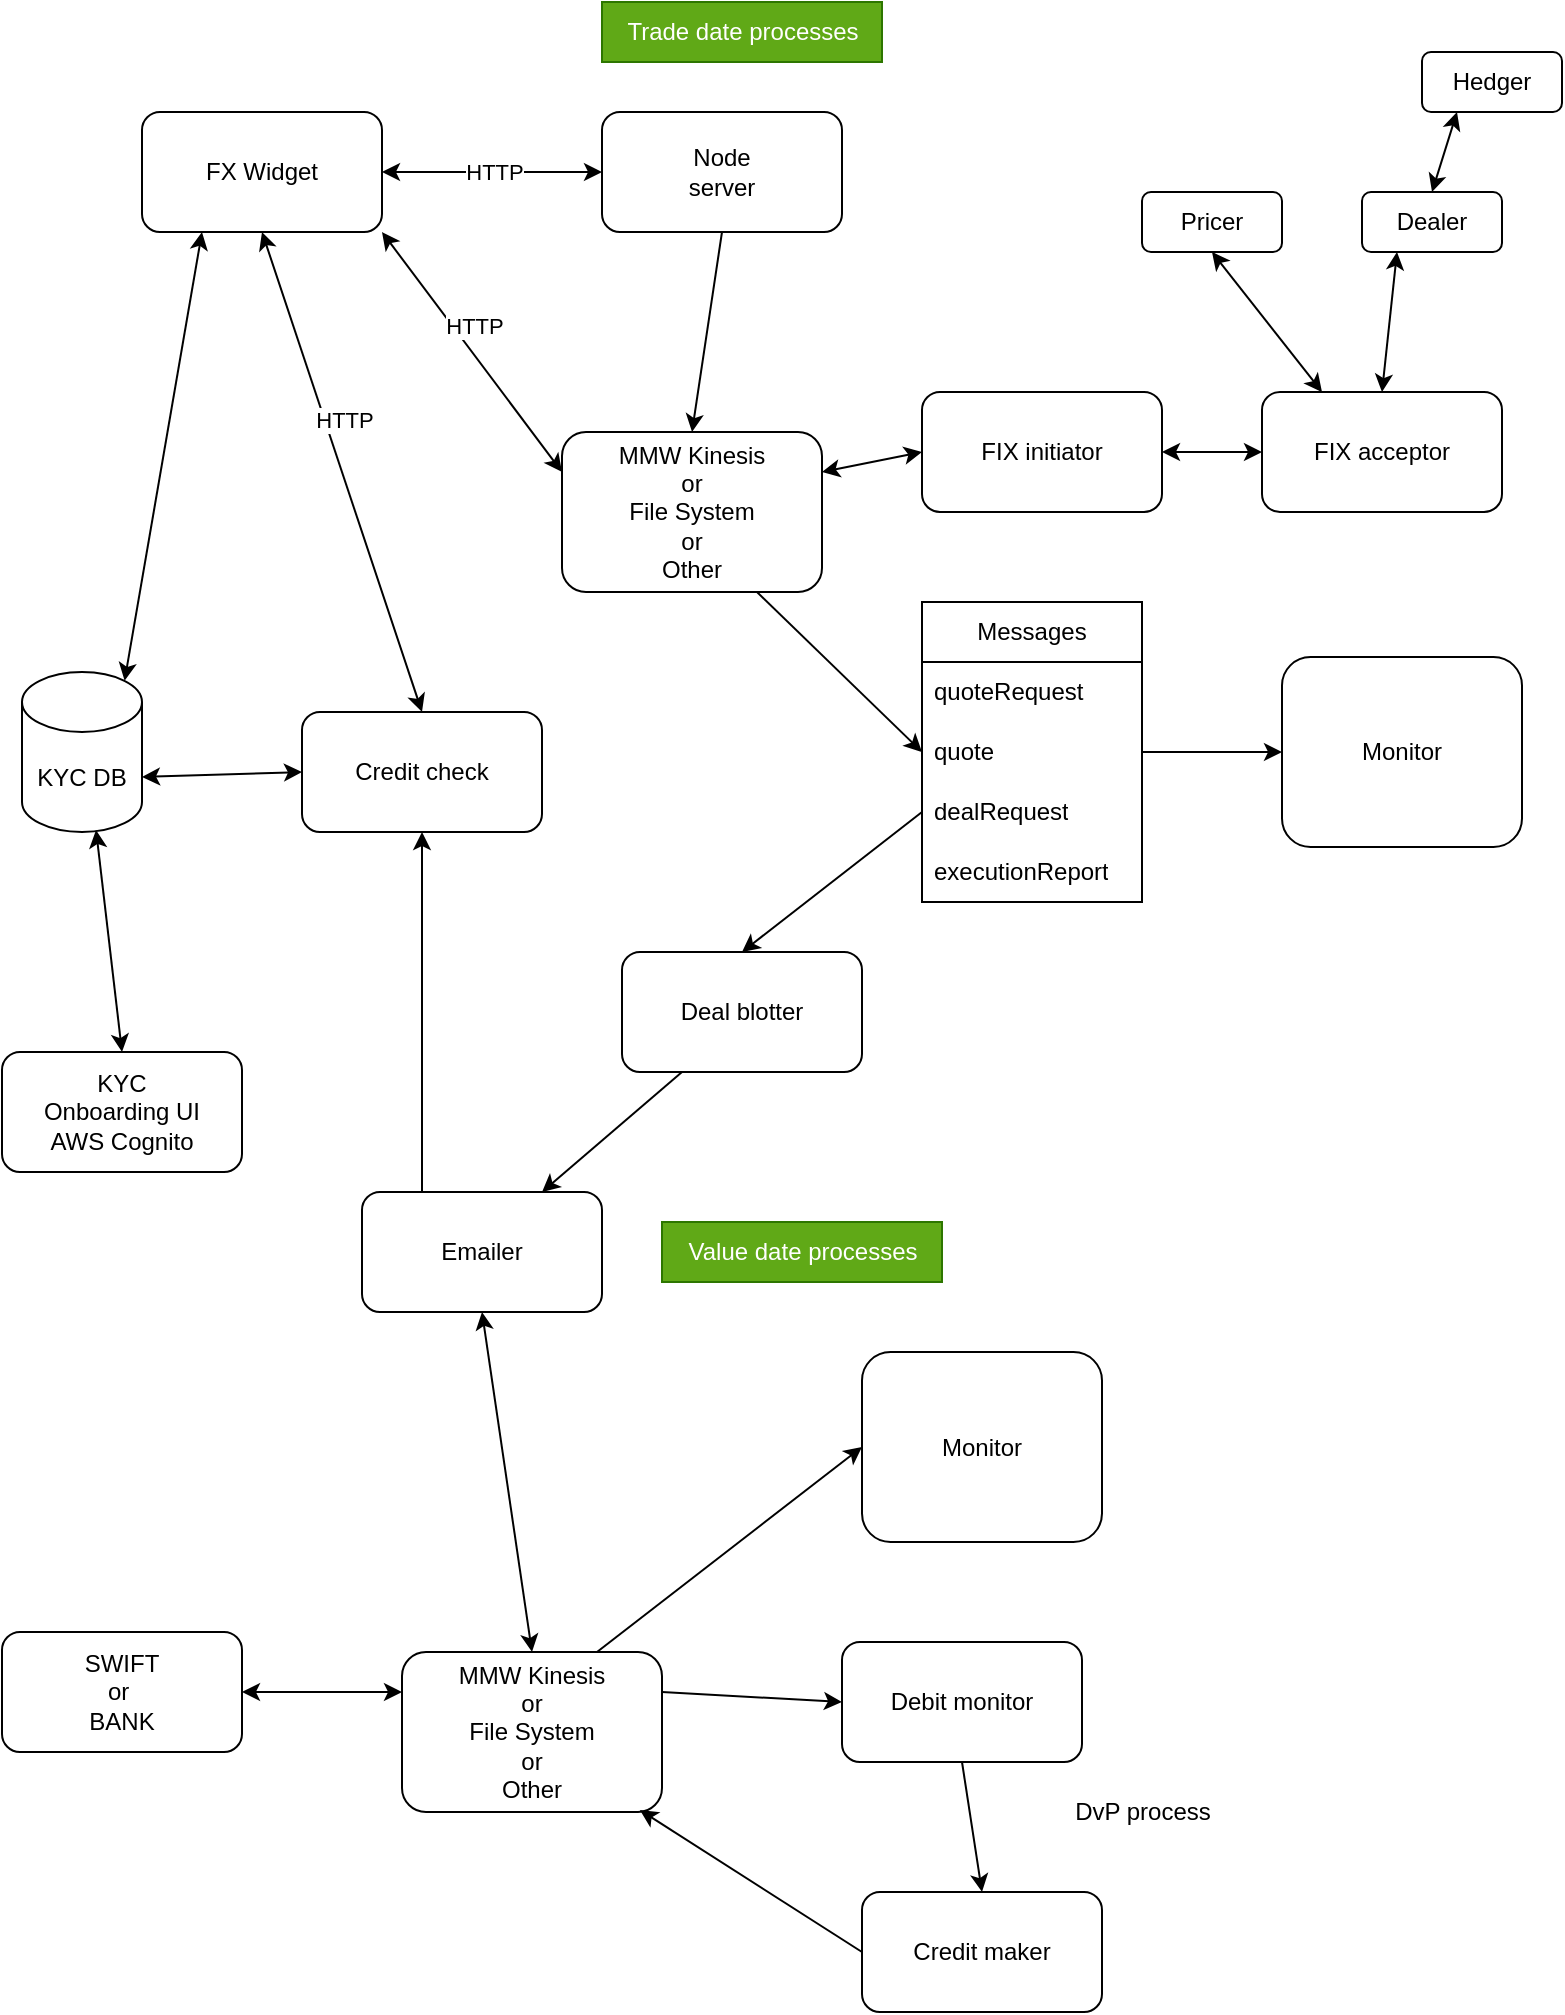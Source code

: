 <mxfile>
    <diagram id="RnvROO-fHxQEMewYnGY0" name="Page-1">
        <mxGraphModel dx="1436" dy="1030" grid="1" gridSize="10" guides="1" tooltips="1" connect="1" arrows="1" fold="1" page="1" pageScale="1" pageWidth="850" pageHeight="1100" math="0" shadow="0">
            <root>
                <mxCell id="0"/>
                <mxCell id="1" parent="0"/>
                <mxCell id="2" value="FX Widget" style="rounded=1;whiteSpace=wrap;html=1;" parent="1" vertex="1">
                    <mxGeometry x="100" y="70" width="120" height="60" as="geometry"/>
                </mxCell>
                <mxCell id="35" style="edgeStyle=none;html=1;exitX=0.5;exitY=1;exitDx=0;exitDy=0;entryX=0.5;entryY=0;entryDx=0;entryDy=0;" parent="1" source="3" target="20" edge="1">
                    <mxGeometry relative="1" as="geometry"/>
                </mxCell>
                <mxCell id="3" value="Node&lt;br&gt;server" style="rounded=1;whiteSpace=wrap;html=1;" parent="1" vertex="1">
                    <mxGeometry x="330" y="70" width="120" height="60" as="geometry"/>
                </mxCell>
                <mxCell id="6" value="" style="endArrow=classic;startArrow=classic;html=1;entryX=0;entryY=0.5;entryDx=0;entryDy=0;exitX=1;exitY=0.5;exitDx=0;exitDy=0;" parent="1" source="2" target="3" edge="1">
                    <mxGeometry width="50" height="50" relative="1" as="geometry">
                        <mxPoint x="400" y="480" as="sourcePoint"/>
                        <mxPoint x="450" y="430" as="targetPoint"/>
                    </mxGeometry>
                </mxCell>
                <mxCell id="7" value="HTTP" style="edgeLabel;html=1;align=center;verticalAlign=middle;resizable=0;points=[];" parent="6" vertex="1" connectable="0">
                    <mxGeometry x="-0.2" y="-3" relative="1" as="geometry">
                        <mxPoint x="12" y="-3" as="offset"/>
                    </mxGeometry>
                </mxCell>
                <mxCell id="11" value="Messages" style="swimlane;fontStyle=0;childLayout=stackLayout;horizontal=1;startSize=30;horizontalStack=0;resizeParent=1;resizeParentMax=0;resizeLast=0;collapsible=1;marginBottom=0;whiteSpace=wrap;html=1;" parent="1" vertex="1">
                    <mxGeometry x="490" y="315" width="110" height="150" as="geometry"/>
                </mxCell>
                <mxCell id="12" value="quoteRequest" style="text;strokeColor=none;fillColor=none;align=left;verticalAlign=middle;spacingLeft=4;spacingRight=4;overflow=hidden;points=[[0,0.5],[1,0.5]];portConstraint=eastwest;rotatable=0;whiteSpace=wrap;html=1;" parent="11" vertex="1">
                    <mxGeometry y="30" width="110" height="30" as="geometry"/>
                </mxCell>
                <mxCell id="13" value="quote" style="text;strokeColor=none;fillColor=none;align=left;verticalAlign=middle;spacingLeft=4;spacingRight=4;overflow=hidden;points=[[0,0.5],[1,0.5]];portConstraint=eastwest;rotatable=0;whiteSpace=wrap;html=1;" parent="11" vertex="1">
                    <mxGeometry y="60" width="110" height="30" as="geometry"/>
                </mxCell>
                <mxCell id="14" value="dealRequest" style="text;strokeColor=none;fillColor=none;align=left;verticalAlign=middle;spacingLeft=4;spacingRight=4;overflow=hidden;points=[[0,0.5],[1,0.5]];portConstraint=eastwest;rotatable=0;whiteSpace=wrap;html=1;" parent="11" vertex="1">
                    <mxGeometry y="90" width="110" height="30" as="geometry"/>
                </mxCell>
                <mxCell id="15" value="executionReport" style="text;strokeColor=none;fillColor=none;align=left;verticalAlign=middle;spacingLeft=4;spacingRight=4;overflow=hidden;points=[[0,0.5],[1,0.5]];portConstraint=eastwest;rotatable=0;whiteSpace=wrap;html=1;" parent="11" vertex="1">
                    <mxGeometry y="120" width="110" height="30" as="geometry"/>
                </mxCell>
                <mxCell id="16" value="KYC &lt;br&gt;Onboarding UI&lt;br&gt;AWS Cognito" style="rounded=1;whiteSpace=wrap;html=1;" parent="1" vertex="1">
                    <mxGeometry x="30" y="540" width="120" height="60" as="geometry"/>
                </mxCell>
                <mxCell id="18" value="" style="endArrow=classic;startArrow=classic;html=1;entryX=0;entryY=0.25;entryDx=0;entryDy=0;exitX=1;exitY=1;exitDx=0;exitDy=0;" parent="1" source="2" target="20" edge="1">
                    <mxGeometry width="50" height="50" relative="1" as="geometry">
                        <mxPoint x="230" y="150" as="sourcePoint"/>
                        <mxPoint x="330" y="170" as="targetPoint"/>
                    </mxGeometry>
                </mxCell>
                <mxCell id="19" value="HTTP" style="edgeLabel;html=1;align=center;verticalAlign=middle;resizable=0;points=[];" parent="18" vertex="1" connectable="0">
                    <mxGeometry x="-0.2" y="-3" relative="1" as="geometry">
                        <mxPoint x="12" y="-3" as="offset"/>
                    </mxGeometry>
                </mxCell>
                <mxCell id="28" style="edgeStyle=none;html=1;exitX=0.75;exitY=1;exitDx=0;exitDy=0;entryX=0;entryY=0.5;entryDx=0;entryDy=0;" parent="1" source="20" target="13" edge="1">
                    <mxGeometry relative="1" as="geometry"/>
                </mxCell>
                <mxCell id="20" value="MMW Kinesis&lt;br&gt;or&lt;br&gt;File System&lt;br&gt;or&lt;br&gt;Other" style="rounded=1;whiteSpace=wrap;html=1;" parent="1" vertex="1">
                    <mxGeometry x="310" y="230" width="130" height="80" as="geometry"/>
                </mxCell>
                <mxCell id="21" value="KYC DB" style="shape=cylinder3;whiteSpace=wrap;html=1;boundedLbl=1;backgroundOutline=1;size=15;" parent="1" vertex="1">
                    <mxGeometry x="40" y="350" width="60" height="80" as="geometry"/>
                </mxCell>
                <mxCell id="22" value="" style="endArrow=classic;startArrow=classic;html=1;entryX=0.617;entryY=0.988;entryDx=0;entryDy=0;exitX=0.5;exitY=0;exitDx=0;exitDy=0;entryPerimeter=0;" parent="1" source="16" target="21" edge="1">
                    <mxGeometry width="50" height="50" relative="1" as="geometry">
                        <mxPoint x="220" y="80" as="sourcePoint"/>
                        <mxPoint x="360" y="100" as="targetPoint"/>
                    </mxGeometry>
                </mxCell>
                <mxCell id="24" value="" style="endArrow=classic;startArrow=classic;html=1;entryX=0.25;entryY=1;entryDx=0;entryDy=0;exitX=0.855;exitY=0;exitDx=0;exitDy=4.35;exitPerimeter=0;" parent="1" source="21" target="2" edge="1">
                    <mxGeometry width="50" height="50" relative="1" as="geometry">
                        <mxPoint x="120" y="420" as="sourcePoint"/>
                        <mxPoint x="97.02" y="319.04" as="targetPoint"/>
                    </mxGeometry>
                </mxCell>
                <mxCell id="27" value="Monitor" style="rounded=1;whiteSpace=wrap;html=1;" parent="1" vertex="1">
                    <mxGeometry x="670" y="342.5" width="120" height="95" as="geometry"/>
                </mxCell>
                <mxCell id="29" style="edgeStyle=none;html=1;exitX=1;exitY=0.5;exitDx=0;exitDy=0;entryX=0;entryY=0.5;entryDx=0;entryDy=0;" parent="1" source="13" target="27" edge="1">
                    <mxGeometry relative="1" as="geometry"/>
                </mxCell>
                <mxCell id="30" value="Credit check" style="rounded=1;whiteSpace=wrap;html=1;" parent="1" vertex="1">
                    <mxGeometry x="180" y="370" width="120" height="60" as="geometry"/>
                </mxCell>
                <mxCell id="31" value="" style="endArrow=classic;startArrow=classic;html=1;exitX=0.5;exitY=1;exitDx=0;exitDy=0;entryX=0.5;entryY=0;entryDx=0;entryDy=0;" parent="1" source="2" target="30" edge="1">
                    <mxGeometry width="50" height="50" relative="1" as="geometry">
                        <mxPoint x="250" y="160" as="sourcePoint"/>
                        <mxPoint x="330" y="222.5" as="targetPoint"/>
                    </mxGeometry>
                </mxCell>
                <mxCell id="32" value="HTTP" style="edgeLabel;html=1;align=center;verticalAlign=middle;resizable=0;points=[];" parent="31" vertex="1" connectable="0">
                    <mxGeometry x="-0.2" y="-3" relative="1" as="geometry">
                        <mxPoint x="12" y="-3" as="offset"/>
                    </mxGeometry>
                </mxCell>
                <mxCell id="33" value="" style="endArrow=classic;startArrow=classic;html=1;entryX=1;entryY=0;entryDx=0;entryDy=52.5;exitX=0;exitY=0.5;exitDx=0;exitDy=0;entryPerimeter=0;" parent="1" source="30" target="21" edge="1">
                    <mxGeometry width="50" height="50" relative="1" as="geometry">
                        <mxPoint x="120" y="420" as="sourcePoint"/>
                        <mxPoint x="97.02" y="319.04" as="targetPoint"/>
                    </mxGeometry>
                </mxCell>
                <mxCell id="58" style="edgeStyle=none;html=1;exitX=0.25;exitY=1;exitDx=0;exitDy=0;entryX=0.75;entryY=0;entryDx=0;entryDy=0;" parent="1" source="36" target="57" edge="1">
                    <mxGeometry relative="1" as="geometry"/>
                </mxCell>
                <mxCell id="36" value="Deal blotter" style="rounded=1;whiteSpace=wrap;html=1;" parent="1" vertex="1">
                    <mxGeometry x="340" y="490" width="120" height="60" as="geometry"/>
                </mxCell>
                <mxCell id="38" style="edgeStyle=none;html=1;exitX=0;exitY=0.5;exitDx=0;exitDy=0;entryX=0.5;entryY=0;entryDx=0;entryDy=0;" parent="1" source="14" target="36" edge="1">
                    <mxGeometry relative="1" as="geometry"/>
                </mxCell>
                <mxCell id="39" value="FIX initiator" style="rounded=1;whiteSpace=wrap;html=1;" parent="1" vertex="1">
                    <mxGeometry x="490" y="210" width="120" height="60" as="geometry"/>
                </mxCell>
                <mxCell id="40" value="FIX acceptor" style="rounded=1;whiteSpace=wrap;html=1;" parent="1" vertex="1">
                    <mxGeometry x="660" y="210" width="120" height="60" as="geometry"/>
                </mxCell>
                <mxCell id="43" value="" style="endArrow=classic;startArrow=classic;html=1;entryX=1;entryY=0.5;entryDx=0;entryDy=0;exitX=0;exitY=0.5;exitDx=0;exitDy=0;" parent="1" source="40" target="39" edge="1">
                    <mxGeometry width="50" height="50" relative="1" as="geometry">
                        <mxPoint x="190" y="410" as="sourcePoint"/>
                        <mxPoint x="110" y="412.5" as="targetPoint"/>
                    </mxGeometry>
                </mxCell>
                <mxCell id="44" value="" style="endArrow=classic;startArrow=classic;html=1;exitX=0;exitY=0.5;exitDx=0;exitDy=0;" parent="1" source="39" edge="1">
                    <mxGeometry width="50" height="50" relative="1" as="geometry">
                        <mxPoint x="100" y="550" as="sourcePoint"/>
                        <mxPoint x="440" y="250" as="targetPoint"/>
                    </mxGeometry>
                </mxCell>
                <mxCell id="45" value="Pricer" style="rounded=1;whiteSpace=wrap;html=1;" parent="1" vertex="1">
                    <mxGeometry x="600" y="110" width="70" height="30" as="geometry"/>
                </mxCell>
                <mxCell id="46" value="Dealer" style="rounded=1;whiteSpace=wrap;html=1;" parent="1" vertex="1">
                    <mxGeometry x="710" y="110" width="70" height="30" as="geometry"/>
                </mxCell>
                <mxCell id="47" value="Hedger" style="rounded=1;whiteSpace=wrap;html=1;" parent="1" vertex="1">
                    <mxGeometry x="740" y="40" width="70" height="30" as="geometry"/>
                </mxCell>
                <mxCell id="49" value="" style="endArrow=classic;startArrow=classic;html=1;entryX=0.25;entryY=0;entryDx=0;entryDy=0;exitX=0.5;exitY=1;exitDx=0;exitDy=0;" parent="1" source="45" target="40" edge="1">
                    <mxGeometry width="50" height="50" relative="1" as="geometry">
                        <mxPoint x="530" y="470" as="sourcePoint"/>
                        <mxPoint x="470" y="470" as="targetPoint"/>
                    </mxGeometry>
                </mxCell>
                <mxCell id="50" value="" style="endArrow=classic;startArrow=classic;html=1;entryX=0.5;entryY=0;entryDx=0;entryDy=0;exitX=0.25;exitY=1;exitDx=0;exitDy=0;" parent="1" source="46" target="40" edge="1">
                    <mxGeometry width="50" height="50" relative="1" as="geometry">
                        <mxPoint x="700" y="445" as="sourcePoint"/>
                        <mxPoint x="650" y="455" as="targetPoint"/>
                    </mxGeometry>
                </mxCell>
                <mxCell id="51" value="" style="endArrow=classic;startArrow=classic;html=1;entryX=0.5;entryY=0;entryDx=0;entryDy=0;exitX=0.25;exitY=1;exitDx=0;exitDy=0;" parent="1" source="47" target="46" edge="1">
                    <mxGeometry width="50" height="50" relative="1" as="geometry">
                        <mxPoint x="700" y="495" as="sourcePoint"/>
                        <mxPoint x="650" y="485" as="targetPoint"/>
                    </mxGeometry>
                </mxCell>
                <mxCell id="53" value="Trade date processes" style="text;html=1;align=center;verticalAlign=middle;resizable=0;points=[];autosize=1;strokeColor=#2D7600;fillColor=#60a917;fontColor=#ffffff;" parent="1" vertex="1">
                    <mxGeometry x="330" y="15" width="140" height="30" as="geometry"/>
                </mxCell>
                <mxCell id="54" value="Value date processes" style="text;html=1;align=center;verticalAlign=middle;resizable=0;points=[];autosize=1;strokeColor=#2D7600;fillColor=#60a917;fontColor=#ffffff;" parent="1" vertex="1">
                    <mxGeometry x="360" y="625" width="140" height="30" as="geometry"/>
                </mxCell>
                <mxCell id="59" style="edgeStyle=none;html=1;exitX=0.25;exitY=0;exitDx=0;exitDy=0;entryX=0.5;entryY=1;entryDx=0;entryDy=0;" parent="1" source="57" target="30" edge="1">
                    <mxGeometry relative="1" as="geometry"/>
                </mxCell>
                <mxCell id="57" value="Emailer" style="rounded=1;whiteSpace=wrap;html=1;" parent="1" vertex="1">
                    <mxGeometry x="210" y="610" width="120" height="60" as="geometry"/>
                </mxCell>
                <mxCell id="60" value="SWIFT&lt;br&gt;or&amp;nbsp;&lt;br&gt;BANK" style="rounded=1;whiteSpace=wrap;html=1;" parent="1" vertex="1">
                    <mxGeometry x="30" y="830" width="120" height="60" as="geometry"/>
                </mxCell>
                <mxCell id="70" style="edgeStyle=none;html=1;exitX=0.5;exitY=1;exitDx=0;exitDy=0;entryX=0.5;entryY=0;entryDx=0;entryDy=0;" parent="1" source="62" target="69" edge="1">
                    <mxGeometry relative="1" as="geometry"/>
                </mxCell>
                <mxCell id="62" value="Debit monitor" style="rounded=1;whiteSpace=wrap;html=1;" parent="1" vertex="1">
                    <mxGeometry x="450" y="835" width="120" height="60" as="geometry"/>
                </mxCell>
                <mxCell id="65" style="edgeStyle=none;html=1;exitX=1;exitY=0.25;exitDx=0;exitDy=0;entryX=0;entryY=0.5;entryDx=0;entryDy=0;" parent="1" source="64" target="62" edge="1">
                    <mxGeometry relative="1" as="geometry"/>
                </mxCell>
                <mxCell id="67" style="edgeStyle=none;html=1;exitX=0.75;exitY=0;exitDx=0;exitDy=0;entryX=0;entryY=0.5;entryDx=0;entryDy=0;" parent="1" source="64" target="66" edge="1">
                    <mxGeometry relative="1" as="geometry"/>
                </mxCell>
                <mxCell id="64" value="MMW Kinesis&lt;br&gt;or&lt;br&gt;File System&lt;br&gt;or&lt;br&gt;Other" style="rounded=1;whiteSpace=wrap;html=1;" parent="1" vertex="1">
                    <mxGeometry x="230" y="840" width="130" height="80" as="geometry"/>
                </mxCell>
                <mxCell id="66" value="Monitor" style="rounded=1;whiteSpace=wrap;html=1;" parent="1" vertex="1">
                    <mxGeometry x="460" y="690" width="120" height="95" as="geometry"/>
                </mxCell>
                <mxCell id="68" value="" style="endArrow=classic;startArrow=classic;html=1;entryX=1;entryY=0.5;entryDx=0;entryDy=0;exitX=0;exitY=0.25;exitDx=0;exitDy=0;" parent="1" source="64" target="60" edge="1">
                    <mxGeometry width="50" height="50" relative="1" as="geometry">
                        <mxPoint x="250" y="777.5" as="sourcePoint"/>
                        <mxPoint x="170" y="780" as="targetPoint"/>
                    </mxGeometry>
                </mxCell>
                <mxCell id="71" style="edgeStyle=none;html=1;exitX=0;exitY=0.5;exitDx=0;exitDy=0;entryX=0.915;entryY=0.988;entryDx=0;entryDy=0;entryPerimeter=0;" parent="1" source="69" target="64" edge="1">
                    <mxGeometry relative="1" as="geometry"/>
                </mxCell>
                <mxCell id="69" value="Credit maker" style="rounded=1;whiteSpace=wrap;html=1;" parent="1" vertex="1">
                    <mxGeometry x="460" y="960" width="120" height="60" as="geometry"/>
                </mxCell>
                <mxCell id="72" value="" style="endArrow=classic;startArrow=classic;html=1;entryX=0.5;entryY=0;entryDx=0;entryDy=0;exitX=0.5;exitY=1;exitDx=0;exitDy=0;" parent="1" source="57" target="64" edge="1">
                    <mxGeometry width="50" height="50" relative="1" as="geometry">
                        <mxPoint x="240" y="870" as="sourcePoint"/>
                        <mxPoint x="160" y="870" as="targetPoint"/>
                    </mxGeometry>
                </mxCell>
                <mxCell id="73" value="DvP process" style="text;html=1;align=center;verticalAlign=middle;resizable=0;points=[];autosize=1;strokeColor=none;fillColor=none;" parent="1" vertex="1">
                    <mxGeometry x="555" y="905" width="90" height="30" as="geometry"/>
                </mxCell>
            </root>
        </mxGraphModel>
    </diagram>
</mxfile>